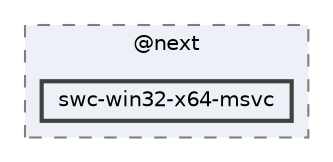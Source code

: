 digraph "C:/Users/arisc/OneDrive/Documents/GitHub/FINAL/EcoEats-Project/node_modules/@next/swc-win32-x64-msvc"
{
 // LATEX_PDF_SIZE
  bgcolor="transparent";
  edge [fontname=Helvetica,fontsize=10,labelfontname=Helvetica,labelfontsize=10];
  node [fontname=Helvetica,fontsize=10,shape=box,height=0.2,width=0.4];
  compound=true
  subgraph clusterdir_ece29d696f259511a460ce08c9ca6c1a {
    graph [ bgcolor="#edf0f7", pencolor="grey50", label="@next", fontname=Helvetica,fontsize=10 style="filled,dashed", URL="dir_ece29d696f259511a460ce08c9ca6c1a.html",tooltip=""]
  dir_05b3582dd9588a88ec9a9a508a8c03ef [label="swc-win32-x64-msvc", fillcolor="#edf0f7", color="grey25", style="filled,bold", URL="dir_05b3582dd9588a88ec9a9a508a8c03ef.html",tooltip=""];
  }
}
